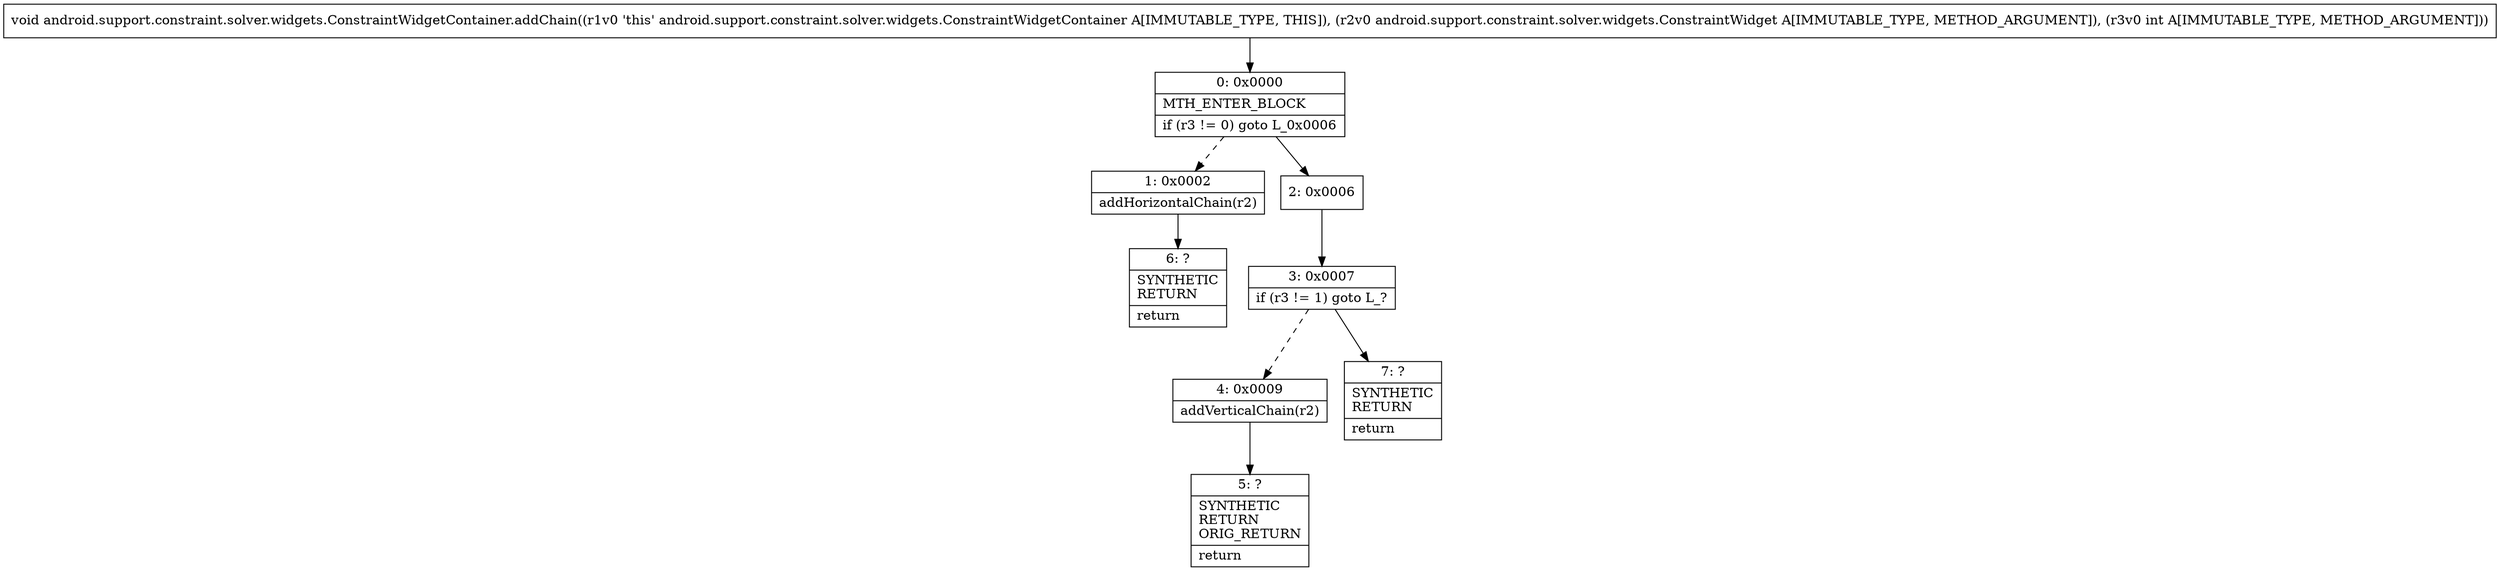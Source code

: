 digraph "CFG forandroid.support.constraint.solver.widgets.ConstraintWidgetContainer.addChain(Landroid\/support\/constraint\/solver\/widgets\/ConstraintWidget;I)V" {
Node_0 [shape=record,label="{0\:\ 0x0000|MTH_ENTER_BLOCK\l|if (r3 != 0) goto L_0x0006\l}"];
Node_1 [shape=record,label="{1\:\ 0x0002|addHorizontalChain(r2)\l}"];
Node_2 [shape=record,label="{2\:\ 0x0006}"];
Node_3 [shape=record,label="{3\:\ 0x0007|if (r3 != 1) goto L_?\l}"];
Node_4 [shape=record,label="{4\:\ 0x0009|addVerticalChain(r2)\l}"];
Node_5 [shape=record,label="{5\:\ ?|SYNTHETIC\lRETURN\lORIG_RETURN\l|return\l}"];
Node_6 [shape=record,label="{6\:\ ?|SYNTHETIC\lRETURN\l|return\l}"];
Node_7 [shape=record,label="{7\:\ ?|SYNTHETIC\lRETURN\l|return\l}"];
MethodNode[shape=record,label="{void android.support.constraint.solver.widgets.ConstraintWidgetContainer.addChain((r1v0 'this' android.support.constraint.solver.widgets.ConstraintWidgetContainer A[IMMUTABLE_TYPE, THIS]), (r2v0 android.support.constraint.solver.widgets.ConstraintWidget A[IMMUTABLE_TYPE, METHOD_ARGUMENT]), (r3v0 int A[IMMUTABLE_TYPE, METHOD_ARGUMENT])) }"];
MethodNode -> Node_0;
Node_0 -> Node_1[style=dashed];
Node_0 -> Node_2;
Node_1 -> Node_6;
Node_2 -> Node_3;
Node_3 -> Node_4[style=dashed];
Node_3 -> Node_7;
Node_4 -> Node_5;
}

